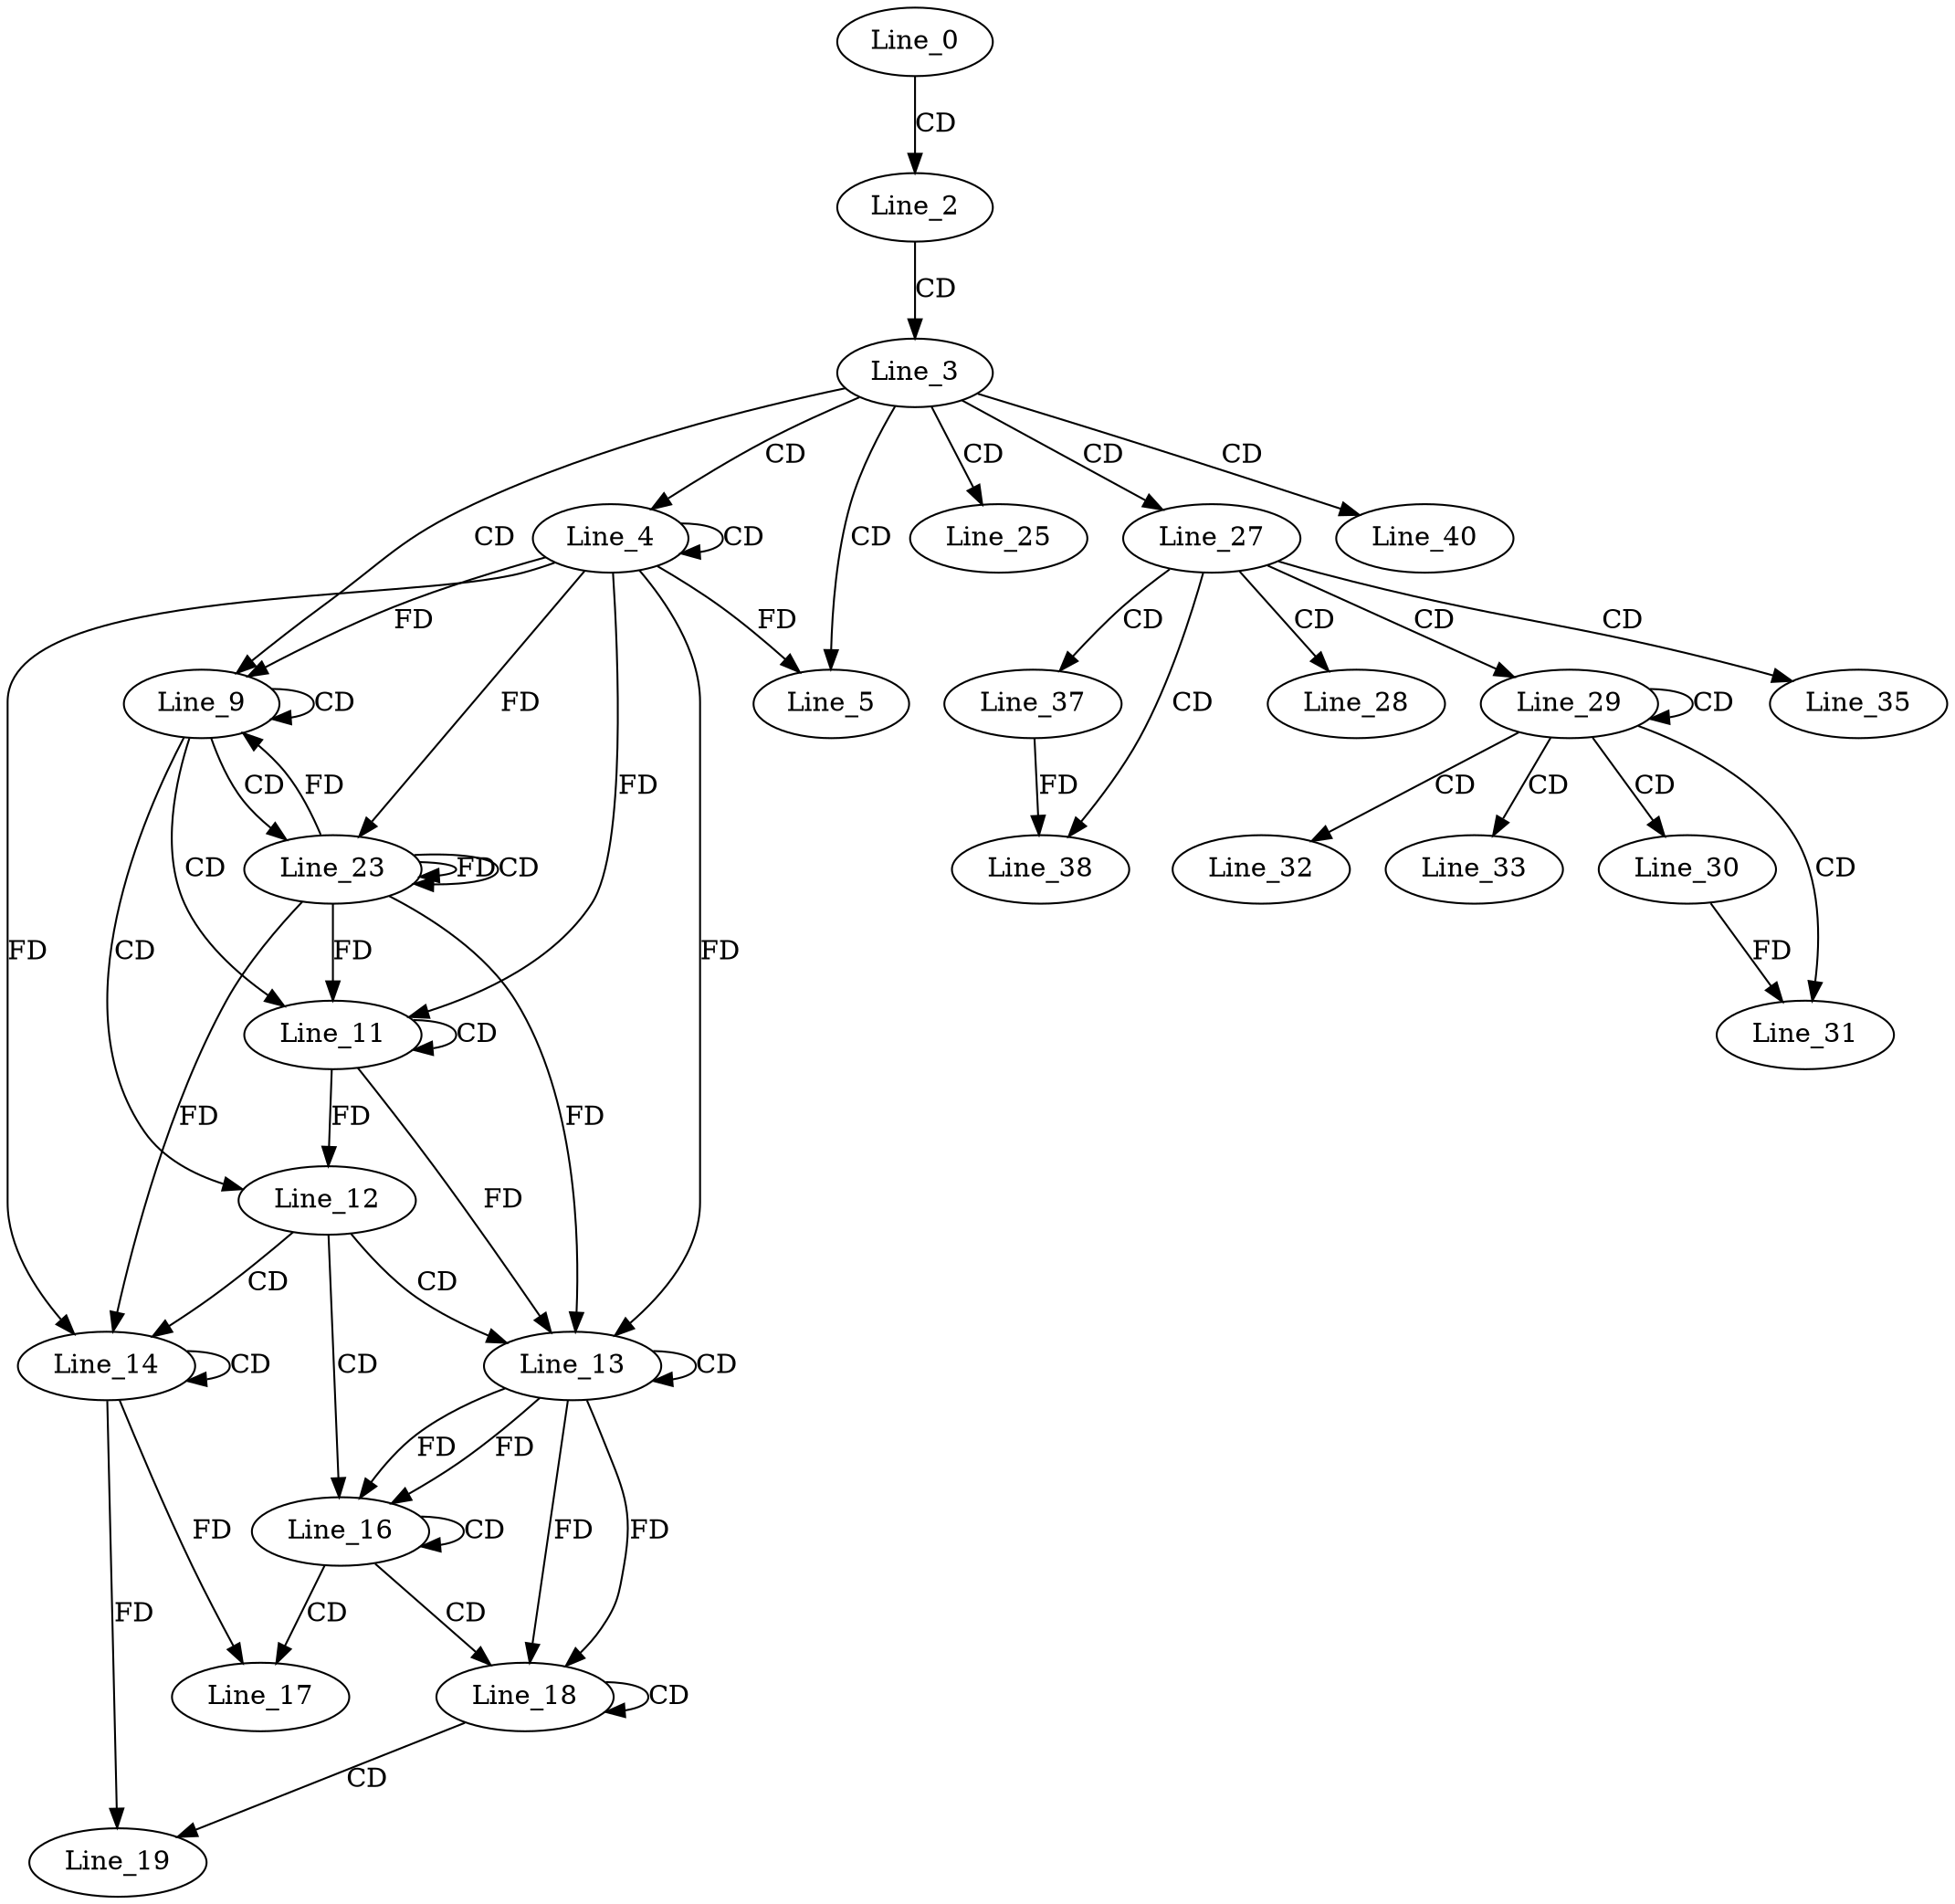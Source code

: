 digraph G {
  Line_0;
  Line_2;
  Line_3;
  Line_4;
  Line_4;
  Line_5;
  Line_9;
  Line_9;
  Line_11;
  Line_11;
  Line_12;
  Line_12;
  Line_13;
  Line_13;
  Line_13;
  Line_14;
  Line_14;
  Line_14;
  Line_16;
  Line_16;
  Line_17;
  Line_18;
  Line_18;
  Line_19;
  Line_23;
  Line_23;
  Line_25;
  Line_25;
  Line_27;
  Line_28;
  Line_28;
  Line_29;
  Line_30;
  Line_31;
  Line_32;
  Line_33;
  Line_33;
  Line_35;
  Line_37;
  Line_38;
  Line_40;
  Line_0 -> Line_2 [ label="CD" ];
  Line_2 -> Line_3 [ label="CD" ];
  Line_3 -> Line_4 [ label="CD" ];
  Line_4 -> Line_4 [ label="CD" ];
  Line_3 -> Line_5 [ label="CD" ];
  Line_4 -> Line_5 [ label="FD" ];
  Line_3 -> Line_9 [ label="CD" ];
  Line_9 -> Line_9 [ label="CD" ];
  Line_4 -> Line_9 [ label="FD" ];
  Line_9 -> Line_11 [ label="CD" ];
  Line_11 -> Line_11 [ label="CD" ];
  Line_4 -> Line_11 [ label="FD" ];
  Line_9 -> Line_12 [ label="CD" ];
  Line_11 -> Line_12 [ label="FD" ];
  Line_12 -> Line_13 [ label="CD" ];
  Line_13 -> Line_13 [ label="CD" ];
  Line_4 -> Line_13 [ label="FD" ];
  Line_11 -> Line_13 [ label="FD" ];
  Line_12 -> Line_14 [ label="CD" ];
  Line_14 -> Line_14 [ label="CD" ];
  Line_4 -> Line_14 [ label="FD" ];
  Line_12 -> Line_16 [ label="CD" ];
  Line_13 -> Line_16 [ label="FD" ];
  Line_16 -> Line_16 [ label="CD" ];
  Line_13 -> Line_16 [ label="FD" ];
  Line_16 -> Line_17 [ label="CD" ];
  Line_14 -> Line_17 [ label="FD" ];
  Line_16 -> Line_18 [ label="CD" ];
  Line_13 -> Line_18 [ label="FD" ];
  Line_18 -> Line_18 [ label="CD" ];
  Line_13 -> Line_18 [ label="FD" ];
  Line_18 -> Line_19 [ label="CD" ];
  Line_14 -> Line_19 [ label="FD" ];
  Line_9 -> Line_23 [ label="CD" ];
  Line_23 -> Line_23 [ label="FD" ];
  Line_4 -> Line_23 [ label="FD" ];
  Line_23 -> Line_23 [ label="CD" ];
  Line_3 -> Line_25 [ label="CD" ];
  Line_3 -> Line_27 [ label="CD" ];
  Line_27 -> Line_28 [ label="CD" ];
  Line_27 -> Line_29 [ label="CD" ];
  Line_29 -> Line_29 [ label="CD" ];
  Line_29 -> Line_30 [ label="CD" ];
  Line_29 -> Line_31 [ label="CD" ];
  Line_30 -> Line_31 [ label="FD" ];
  Line_29 -> Line_32 [ label="CD" ];
  Line_29 -> Line_33 [ label="CD" ];
  Line_27 -> Line_35 [ label="CD" ];
  Line_27 -> Line_37 [ label="CD" ];
  Line_27 -> Line_38 [ label="CD" ];
  Line_37 -> Line_38 [ label="FD" ];
  Line_3 -> Line_40 [ label="CD" ];
  Line_23 -> Line_9 [ label="FD" ];
  Line_23 -> Line_11 [ label="FD" ];
  Line_23 -> Line_13 [ label="FD" ];
  Line_23 -> Line_14 [ label="FD" ];
}
